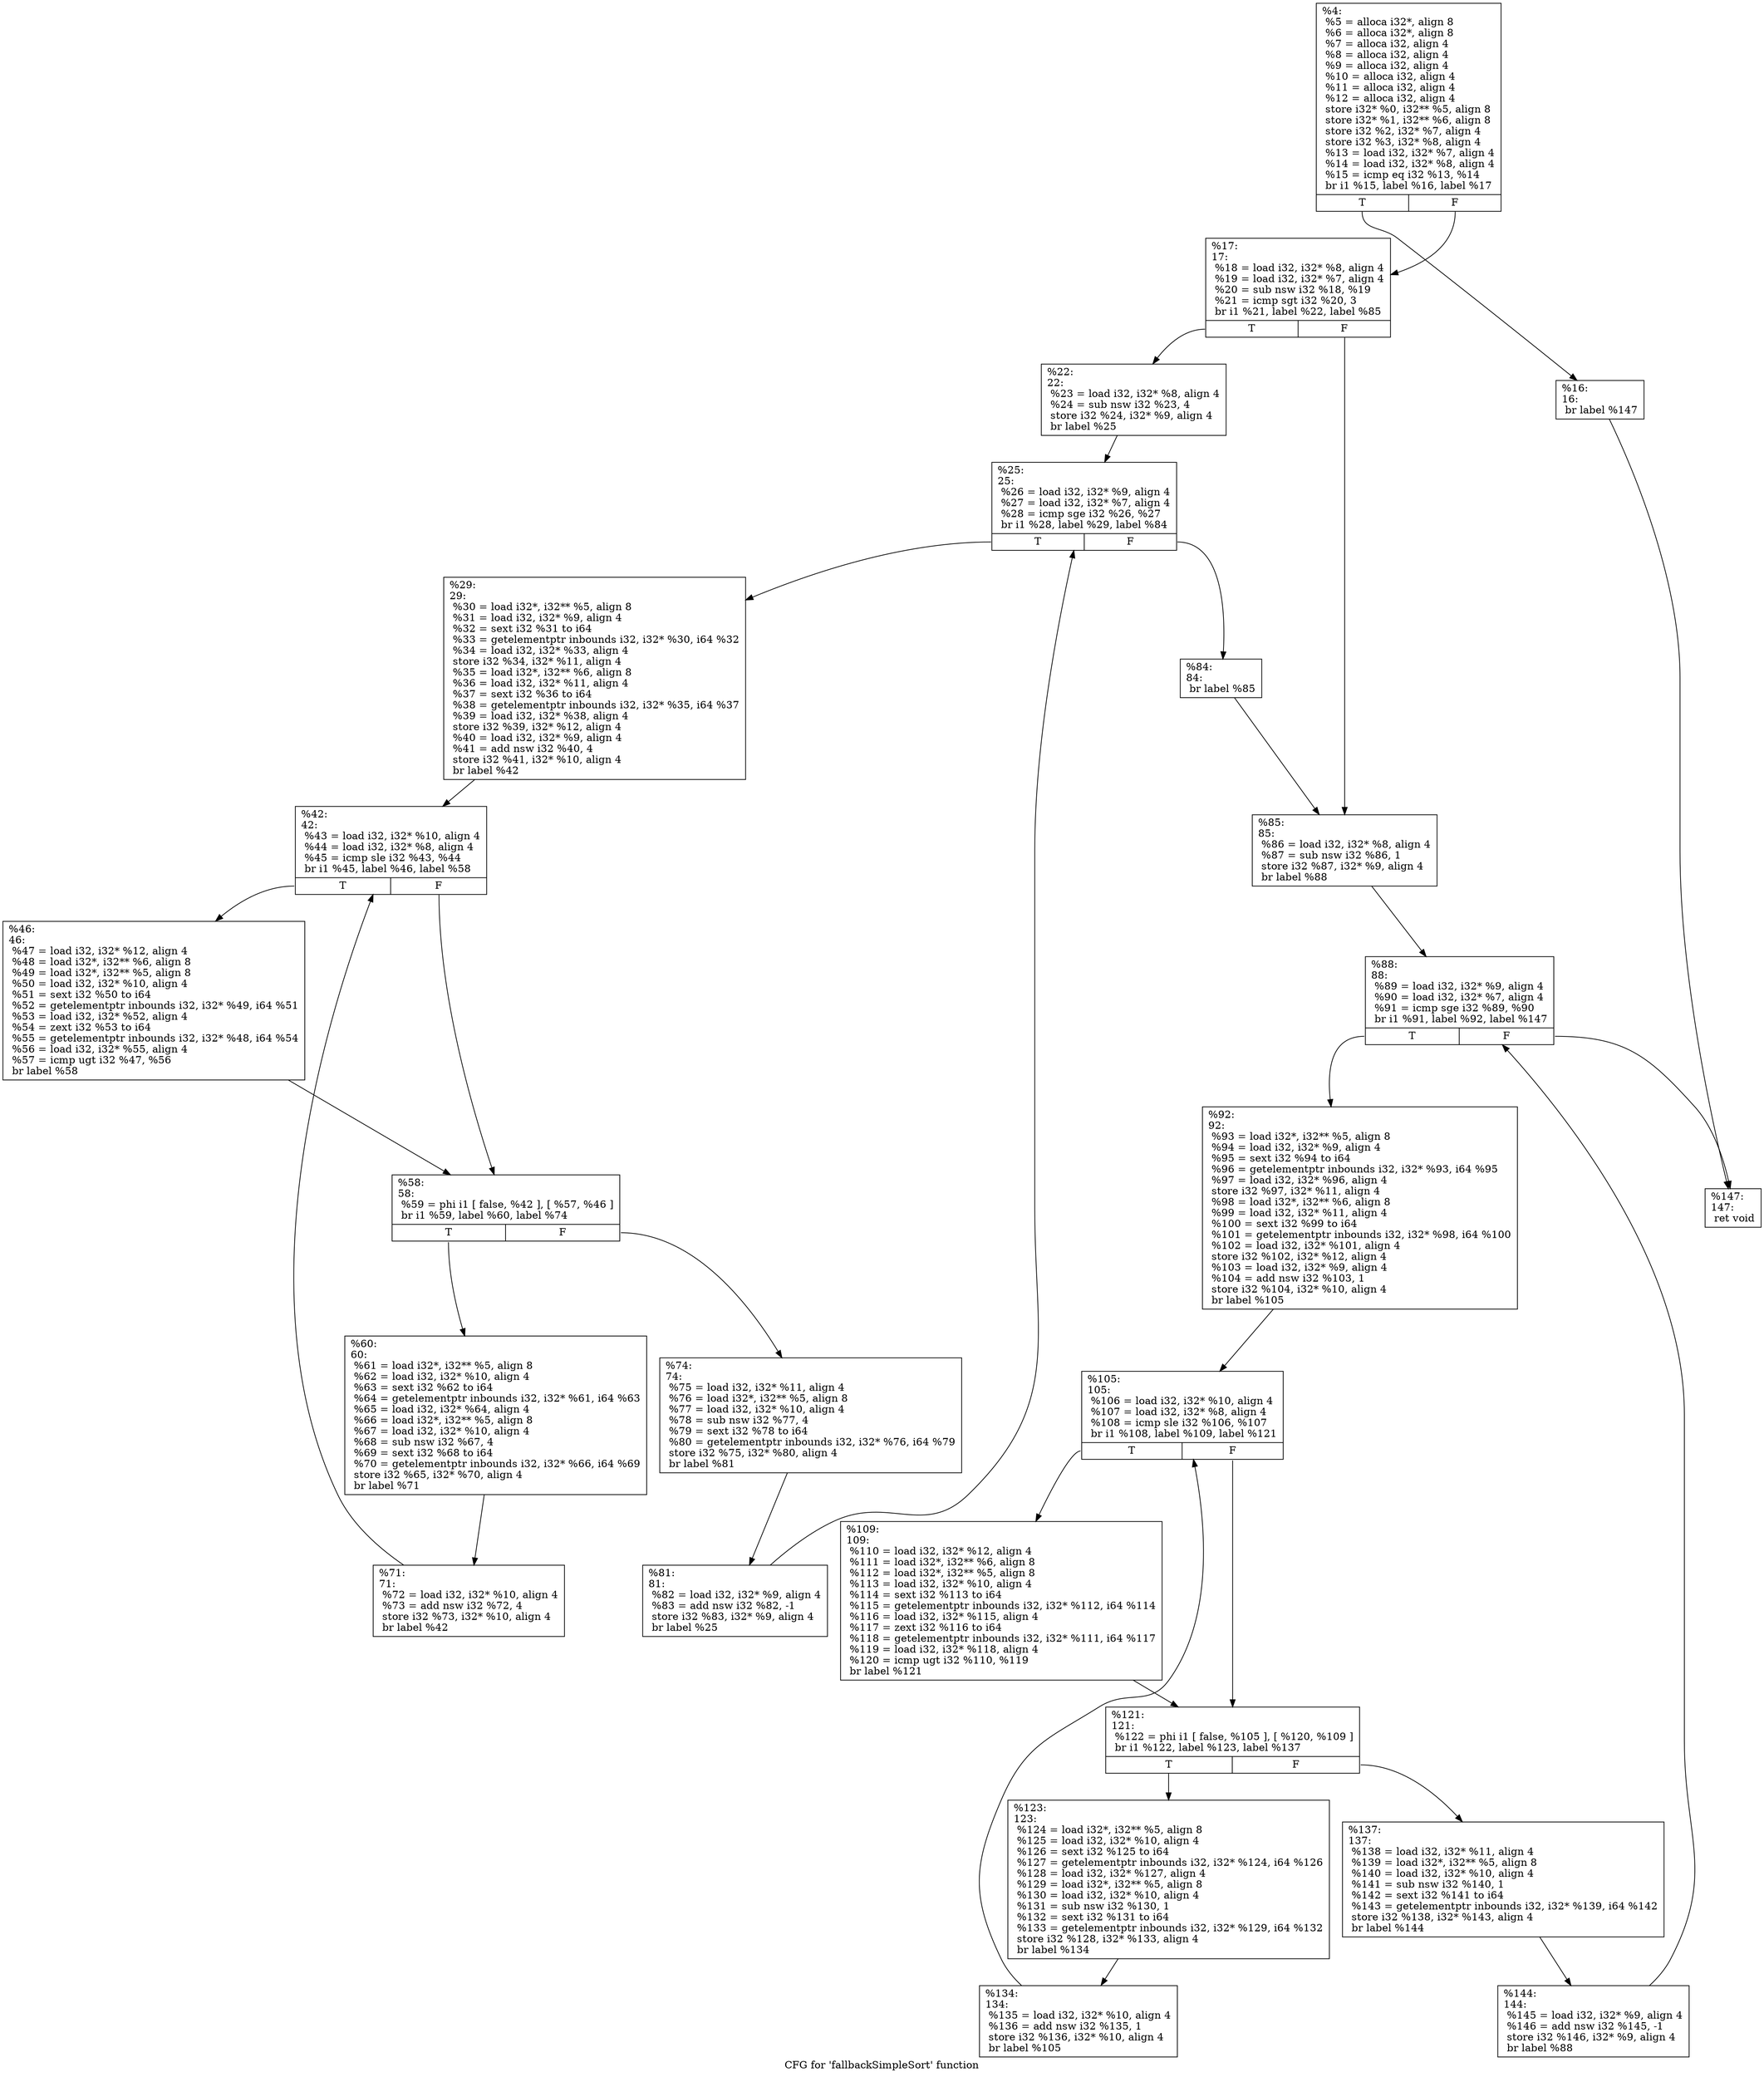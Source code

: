 digraph "CFG for 'fallbackSimpleSort' function" {
	label="CFG for 'fallbackSimpleSort' function";

	Node0x1bda480 [shape=record,label="{%4:\l  %5 = alloca i32*, align 8\l  %6 = alloca i32*, align 8\l  %7 = alloca i32, align 4\l  %8 = alloca i32, align 4\l  %9 = alloca i32, align 4\l  %10 = alloca i32, align 4\l  %11 = alloca i32, align 4\l  %12 = alloca i32, align 4\l  store i32* %0, i32** %5, align 8\l  store i32* %1, i32** %6, align 8\l  store i32 %2, i32* %7, align 4\l  store i32 %3, i32* %8, align 4\l  %13 = load i32, i32* %7, align 4\l  %14 = load i32, i32* %8, align 4\l  %15 = icmp eq i32 %13, %14\l  br i1 %15, label %16, label %17\l|{<s0>T|<s1>F}}"];
	Node0x1bda480:s0 -> Node0x1bda4d0;
	Node0x1bda480:s1 -> Node0x1bda520;
	Node0x1bda4d0 [shape=record,label="{%16:\l16:                                               \l  br label %147\l}"];
	Node0x1bda4d0 -> Node0x1bdac00;
	Node0x1bda520 [shape=record,label="{%17:\l17:                                               \l  %18 = load i32, i32* %8, align 4\l  %19 = load i32, i32* %7, align 4\l  %20 = sub nsw i32 %18, %19\l  %21 = icmp sgt i32 %20, 3\l  br i1 %21, label %22, label %85\l|{<s0>T|<s1>F}}"];
	Node0x1bda520:s0 -> Node0x1bda570;
	Node0x1bda520:s1 -> Node0x1bda8e0;
	Node0x1bda570 [shape=record,label="{%22:\l22:                                               \l  %23 = load i32, i32* %8, align 4\l  %24 = sub nsw i32 %23, 4\l  store i32 %24, i32* %9, align 4\l  br label %25\l}"];
	Node0x1bda570 -> Node0x1bda5c0;
	Node0x1bda5c0 [shape=record,label="{%25:\l25:                                               \l  %26 = load i32, i32* %9, align 4\l  %27 = load i32, i32* %7, align 4\l  %28 = icmp sge i32 %26, %27\l  br i1 %28, label %29, label %84\l|{<s0>T|<s1>F}}"];
	Node0x1bda5c0:s0 -> Node0x1bda610;
	Node0x1bda5c0:s1 -> Node0x1bda890;
	Node0x1bda610 [shape=record,label="{%29:\l29:                                               \l  %30 = load i32*, i32** %5, align 8\l  %31 = load i32, i32* %9, align 4\l  %32 = sext i32 %31 to i64\l  %33 = getelementptr inbounds i32, i32* %30, i64 %32\l  %34 = load i32, i32* %33, align 4\l  store i32 %34, i32* %11, align 4\l  %35 = load i32*, i32** %6, align 8\l  %36 = load i32, i32* %11, align 4\l  %37 = sext i32 %36 to i64\l  %38 = getelementptr inbounds i32, i32* %35, i64 %37\l  %39 = load i32, i32* %38, align 4\l  store i32 %39, i32* %12, align 4\l  %40 = load i32, i32* %9, align 4\l  %41 = add nsw i32 %40, 4\l  store i32 %41, i32* %10, align 4\l  br label %42\l}"];
	Node0x1bda610 -> Node0x1bda660;
	Node0x1bda660 [shape=record,label="{%42:\l42:                                               \l  %43 = load i32, i32* %10, align 4\l  %44 = load i32, i32* %8, align 4\l  %45 = icmp sle i32 %43, %44\l  br i1 %45, label %46, label %58\l|{<s0>T|<s1>F}}"];
	Node0x1bda660:s0 -> Node0x1bda6b0;
	Node0x1bda660:s1 -> Node0x1bda700;
	Node0x1bda6b0 [shape=record,label="{%46:\l46:                                               \l  %47 = load i32, i32* %12, align 4\l  %48 = load i32*, i32** %6, align 8\l  %49 = load i32*, i32** %5, align 8\l  %50 = load i32, i32* %10, align 4\l  %51 = sext i32 %50 to i64\l  %52 = getelementptr inbounds i32, i32* %49, i64 %51\l  %53 = load i32, i32* %52, align 4\l  %54 = zext i32 %53 to i64\l  %55 = getelementptr inbounds i32, i32* %48, i64 %54\l  %56 = load i32, i32* %55, align 4\l  %57 = icmp ugt i32 %47, %56\l  br label %58\l}"];
	Node0x1bda6b0 -> Node0x1bda700;
	Node0x1bda700 [shape=record,label="{%58:\l58:                                               \l  %59 = phi i1 [ false, %42 ], [ %57, %46 ]\l  br i1 %59, label %60, label %74\l|{<s0>T|<s1>F}}"];
	Node0x1bda700:s0 -> Node0x1bda750;
	Node0x1bda700:s1 -> Node0x1bda7f0;
	Node0x1bda750 [shape=record,label="{%60:\l60:                                               \l  %61 = load i32*, i32** %5, align 8\l  %62 = load i32, i32* %10, align 4\l  %63 = sext i32 %62 to i64\l  %64 = getelementptr inbounds i32, i32* %61, i64 %63\l  %65 = load i32, i32* %64, align 4\l  %66 = load i32*, i32** %5, align 8\l  %67 = load i32, i32* %10, align 4\l  %68 = sub nsw i32 %67, 4\l  %69 = sext i32 %68 to i64\l  %70 = getelementptr inbounds i32, i32* %66, i64 %69\l  store i32 %65, i32* %70, align 4\l  br label %71\l}"];
	Node0x1bda750 -> Node0x1bda7a0;
	Node0x1bda7a0 [shape=record,label="{%71:\l71:                                               \l  %72 = load i32, i32* %10, align 4\l  %73 = add nsw i32 %72, 4\l  store i32 %73, i32* %10, align 4\l  br label %42\l}"];
	Node0x1bda7a0 -> Node0x1bda660;
	Node0x1bda7f0 [shape=record,label="{%74:\l74:                                               \l  %75 = load i32, i32* %11, align 4\l  %76 = load i32*, i32** %5, align 8\l  %77 = load i32, i32* %10, align 4\l  %78 = sub nsw i32 %77, 4\l  %79 = sext i32 %78 to i64\l  %80 = getelementptr inbounds i32, i32* %76, i64 %79\l  store i32 %75, i32* %80, align 4\l  br label %81\l}"];
	Node0x1bda7f0 -> Node0x1bda840;
	Node0x1bda840 [shape=record,label="{%81:\l81:                                               \l  %82 = load i32, i32* %9, align 4\l  %83 = add nsw i32 %82, -1\l  store i32 %83, i32* %9, align 4\l  br label %25\l}"];
	Node0x1bda840 -> Node0x1bda5c0;
	Node0x1bda890 [shape=record,label="{%84:\l84:                                               \l  br label %85\l}"];
	Node0x1bda890 -> Node0x1bda8e0;
	Node0x1bda8e0 [shape=record,label="{%85:\l85:                                               \l  %86 = load i32, i32* %8, align 4\l  %87 = sub nsw i32 %86, 1\l  store i32 %87, i32* %9, align 4\l  br label %88\l}"];
	Node0x1bda8e0 -> Node0x1bda930;
	Node0x1bda930 [shape=record,label="{%88:\l88:                                               \l  %89 = load i32, i32* %9, align 4\l  %90 = load i32, i32* %7, align 4\l  %91 = icmp sge i32 %89, %90\l  br i1 %91, label %92, label %147\l|{<s0>T|<s1>F}}"];
	Node0x1bda930:s0 -> Node0x1bda980;
	Node0x1bda930:s1 -> Node0x1bdac00;
	Node0x1bda980 [shape=record,label="{%92:\l92:                                               \l  %93 = load i32*, i32** %5, align 8\l  %94 = load i32, i32* %9, align 4\l  %95 = sext i32 %94 to i64\l  %96 = getelementptr inbounds i32, i32* %93, i64 %95\l  %97 = load i32, i32* %96, align 4\l  store i32 %97, i32* %11, align 4\l  %98 = load i32*, i32** %6, align 8\l  %99 = load i32, i32* %11, align 4\l  %100 = sext i32 %99 to i64\l  %101 = getelementptr inbounds i32, i32* %98, i64 %100\l  %102 = load i32, i32* %101, align 4\l  store i32 %102, i32* %12, align 4\l  %103 = load i32, i32* %9, align 4\l  %104 = add nsw i32 %103, 1\l  store i32 %104, i32* %10, align 4\l  br label %105\l}"];
	Node0x1bda980 -> Node0x1bda9d0;
	Node0x1bda9d0 [shape=record,label="{%105:\l105:                                              \l  %106 = load i32, i32* %10, align 4\l  %107 = load i32, i32* %8, align 4\l  %108 = icmp sle i32 %106, %107\l  br i1 %108, label %109, label %121\l|{<s0>T|<s1>F}}"];
	Node0x1bda9d0:s0 -> Node0x1bdaa20;
	Node0x1bda9d0:s1 -> Node0x1bdaa70;
	Node0x1bdaa20 [shape=record,label="{%109:\l109:                                              \l  %110 = load i32, i32* %12, align 4\l  %111 = load i32*, i32** %6, align 8\l  %112 = load i32*, i32** %5, align 8\l  %113 = load i32, i32* %10, align 4\l  %114 = sext i32 %113 to i64\l  %115 = getelementptr inbounds i32, i32* %112, i64 %114\l  %116 = load i32, i32* %115, align 4\l  %117 = zext i32 %116 to i64\l  %118 = getelementptr inbounds i32, i32* %111, i64 %117\l  %119 = load i32, i32* %118, align 4\l  %120 = icmp ugt i32 %110, %119\l  br label %121\l}"];
	Node0x1bdaa20 -> Node0x1bdaa70;
	Node0x1bdaa70 [shape=record,label="{%121:\l121:                                              \l  %122 = phi i1 [ false, %105 ], [ %120, %109 ]\l  br i1 %122, label %123, label %137\l|{<s0>T|<s1>F}}"];
	Node0x1bdaa70:s0 -> Node0x1bdaac0;
	Node0x1bdaa70:s1 -> Node0x1bdab60;
	Node0x1bdaac0 [shape=record,label="{%123:\l123:                                              \l  %124 = load i32*, i32** %5, align 8\l  %125 = load i32, i32* %10, align 4\l  %126 = sext i32 %125 to i64\l  %127 = getelementptr inbounds i32, i32* %124, i64 %126\l  %128 = load i32, i32* %127, align 4\l  %129 = load i32*, i32** %5, align 8\l  %130 = load i32, i32* %10, align 4\l  %131 = sub nsw i32 %130, 1\l  %132 = sext i32 %131 to i64\l  %133 = getelementptr inbounds i32, i32* %129, i64 %132\l  store i32 %128, i32* %133, align 4\l  br label %134\l}"];
	Node0x1bdaac0 -> Node0x1bdab10;
	Node0x1bdab10 [shape=record,label="{%134:\l134:                                              \l  %135 = load i32, i32* %10, align 4\l  %136 = add nsw i32 %135, 1\l  store i32 %136, i32* %10, align 4\l  br label %105\l}"];
	Node0x1bdab10 -> Node0x1bda9d0;
	Node0x1bdab60 [shape=record,label="{%137:\l137:                                              \l  %138 = load i32, i32* %11, align 4\l  %139 = load i32*, i32** %5, align 8\l  %140 = load i32, i32* %10, align 4\l  %141 = sub nsw i32 %140, 1\l  %142 = sext i32 %141 to i64\l  %143 = getelementptr inbounds i32, i32* %139, i64 %142\l  store i32 %138, i32* %143, align 4\l  br label %144\l}"];
	Node0x1bdab60 -> Node0x1bdabb0;
	Node0x1bdabb0 [shape=record,label="{%144:\l144:                                              \l  %145 = load i32, i32* %9, align 4\l  %146 = add nsw i32 %145, -1\l  store i32 %146, i32* %9, align 4\l  br label %88\l}"];
	Node0x1bdabb0 -> Node0x1bda930;
	Node0x1bdac00 [shape=record,label="{%147:\l147:                                              \l  ret void\l}"];
}
